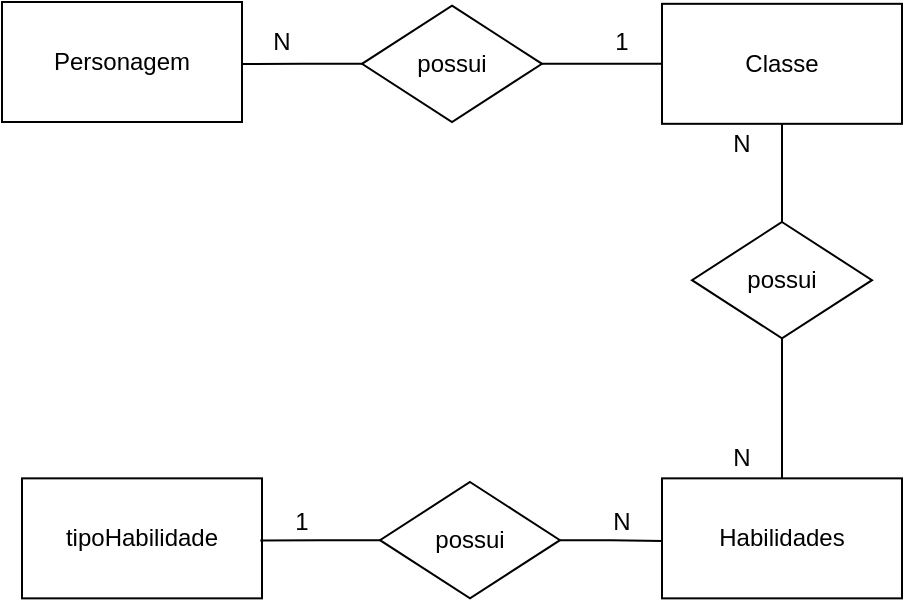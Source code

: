 <mxfile version="14.9.5" type="device"><diagram id="9lBoCQ3w3K9aZTis5syT" name="Page-1"><mxGraphModel dx="1221" dy="613" grid="1" gridSize="10" guides="1" tooltips="1" connect="1" arrows="1" fold="1" page="1" pageScale="1" pageWidth="827" pageHeight="1169" math="0" shadow="0"><root><mxCell id="0"/><mxCell id="1" parent="0"/><mxCell id="dSud-8xeiDyIc24gjGsR-1" value="Habilidades" style="rounded=0;whiteSpace=wrap;html=1;" vertex="1" parent="1"><mxGeometry x="510" y="278.18" width="120" height="60" as="geometry"/></mxCell><mxCell id="dSud-8xeiDyIc24gjGsR-2" value="Personagem" style="rounded=0;whiteSpace=wrap;html=1;" vertex="1" parent="1"><mxGeometry x="180" y="40" width="120" height="60" as="geometry"/></mxCell><mxCell id="dSud-8xeiDyIc24gjGsR-3" value="Classe" style="rounded=0;whiteSpace=wrap;html=1;" vertex="1" parent="1"><mxGeometry x="510" y="40.91" width="120" height="60" as="geometry"/></mxCell><mxCell id="dSud-8xeiDyIc24gjGsR-8" value="N" style="text;html=1;strokeColor=none;fillColor=none;align=center;verticalAlign=middle;whiteSpace=wrap;rounded=0;" vertex="1" parent="1"><mxGeometry x="300" y="50" width="40" height="20" as="geometry"/></mxCell><mxCell id="dSud-8xeiDyIc24gjGsR-10" value="1" style="text;html=1;strokeColor=none;fillColor=none;align=center;verticalAlign=middle;whiteSpace=wrap;rounded=0;" vertex="1" parent="1"><mxGeometry x="470" y="50" width="40" height="20" as="geometry"/></mxCell><mxCell id="dSud-8xeiDyIc24gjGsR-12" value="N" style="text;html=1;strokeColor=none;fillColor=none;align=center;verticalAlign=middle;whiteSpace=wrap;rounded=0;" vertex="1" parent="1"><mxGeometry x="530" y="258.18" width="40" height="20" as="geometry"/></mxCell><mxCell id="dSud-8xeiDyIc24gjGsR-13" value="N" style="text;html=1;strokeColor=none;fillColor=none;align=center;verticalAlign=middle;whiteSpace=wrap;rounded=0;" vertex="1" parent="1"><mxGeometry x="530" y="100.91" width="40" height="20" as="geometry"/></mxCell><mxCell id="dSud-8xeiDyIc24gjGsR-15" style="edgeStyle=orthogonalEdgeStyle;rounded=0;orthogonalLoop=1;jettySize=auto;html=1;endArrow=none;endFill=0;" edge="1" parent="1" source="dSud-8xeiDyIc24gjGsR-14"><mxGeometry relative="1" as="geometry"><mxPoint x="300" y="71" as="targetPoint"/></mxGeometry></mxCell><mxCell id="dSud-8xeiDyIc24gjGsR-16" style="edgeStyle=orthogonalEdgeStyle;rounded=0;orthogonalLoop=1;jettySize=auto;html=1;entryX=0;entryY=0.5;entryDx=0;entryDy=0;endArrow=none;endFill=0;" edge="1" parent="1" source="dSud-8xeiDyIc24gjGsR-14" target="dSud-8xeiDyIc24gjGsR-3"><mxGeometry relative="1" as="geometry"/></mxCell><mxCell id="dSud-8xeiDyIc24gjGsR-14" value="possui" style="rhombus;whiteSpace=wrap;html=1;" vertex="1" parent="1"><mxGeometry x="360" y="41.82" width="90" height="58.18" as="geometry"/></mxCell><mxCell id="dSud-8xeiDyIc24gjGsR-19" style="edgeStyle=orthogonalEdgeStyle;rounded=0;orthogonalLoop=1;jettySize=auto;html=1;entryX=0.5;entryY=1;entryDx=0;entryDy=0;endArrow=none;endFill=0;" edge="1" parent="1" source="dSud-8xeiDyIc24gjGsR-18" target="dSud-8xeiDyIc24gjGsR-3"><mxGeometry relative="1" as="geometry"/></mxCell><mxCell id="dSud-8xeiDyIc24gjGsR-20" style="edgeStyle=orthogonalEdgeStyle;rounded=0;orthogonalLoop=1;jettySize=auto;html=1;entryX=0.5;entryY=0;entryDx=0;entryDy=0;endArrow=none;endFill=0;" edge="1" parent="1" source="dSud-8xeiDyIc24gjGsR-18" target="dSud-8xeiDyIc24gjGsR-1"><mxGeometry relative="1" as="geometry"/></mxCell><mxCell id="dSud-8xeiDyIc24gjGsR-18" value="possui" style="rhombus;whiteSpace=wrap;html=1;" vertex="1" parent="1"><mxGeometry x="525" y="150" width="90" height="58.18" as="geometry"/></mxCell><mxCell id="dSud-8xeiDyIc24gjGsR-21" value="tipoHabilidade" style="rounded=0;whiteSpace=wrap;html=1;" vertex="1" parent="1"><mxGeometry x="190" y="278.18" width="120" height="60" as="geometry"/></mxCell><mxCell id="dSud-8xeiDyIc24gjGsR-23" style="edgeStyle=orthogonalEdgeStyle;rounded=0;orthogonalLoop=1;jettySize=auto;html=1;entryX=0.993;entryY=0.517;entryDx=0;entryDy=0;endArrow=none;endFill=0;entryPerimeter=0;" edge="1" parent="1" source="dSud-8xeiDyIc24gjGsR-22" target="dSud-8xeiDyIc24gjGsR-21"><mxGeometry relative="1" as="geometry"/></mxCell><mxCell id="dSud-8xeiDyIc24gjGsR-24" style="edgeStyle=orthogonalEdgeStyle;rounded=0;orthogonalLoop=1;jettySize=auto;html=1;entryX=0.004;entryY=0.522;entryDx=0;entryDy=0;endArrow=none;endFill=0;entryPerimeter=0;" edge="1" parent="1" source="dSud-8xeiDyIc24gjGsR-22" target="dSud-8xeiDyIc24gjGsR-1"><mxGeometry relative="1" as="geometry"/></mxCell><mxCell id="dSud-8xeiDyIc24gjGsR-22" value="possui" style="rhombus;whiteSpace=wrap;html=1;" vertex="1" parent="1"><mxGeometry x="369" y="280" width="90" height="58.18" as="geometry"/></mxCell><mxCell id="dSud-8xeiDyIc24gjGsR-26" value="1" style="text;html=1;strokeColor=none;fillColor=none;align=center;verticalAlign=middle;whiteSpace=wrap;rounded=0;" vertex="1" parent="1"><mxGeometry x="310" y="290" width="40" height="20" as="geometry"/></mxCell><mxCell id="dSud-8xeiDyIc24gjGsR-27" value="N" style="text;html=1;strokeColor=none;fillColor=none;align=center;verticalAlign=middle;whiteSpace=wrap;rounded=0;" vertex="1" parent="1"><mxGeometry x="470" y="290" width="40" height="20" as="geometry"/></mxCell></root></mxGraphModel></diagram></mxfile>